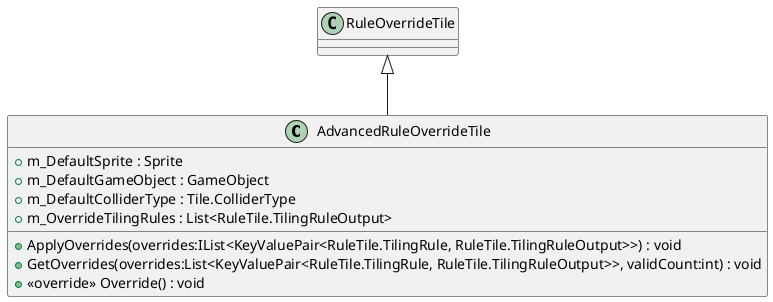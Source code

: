 @startuml
class AdvancedRuleOverrideTile {
    + m_DefaultSprite : Sprite
    + m_DefaultGameObject : GameObject
    + m_DefaultColliderType : Tile.ColliderType
    + m_OverrideTilingRules : List<RuleTile.TilingRuleOutput>
    + ApplyOverrides(overrides:IList<KeyValuePair<RuleTile.TilingRule, RuleTile.TilingRuleOutput>>) : void
    + GetOverrides(overrides:List<KeyValuePair<RuleTile.TilingRule, RuleTile.TilingRuleOutput>>, validCount:int) : void
    + <<override>> Override() : void
}
RuleOverrideTile <|-- AdvancedRuleOverrideTile
@enduml
